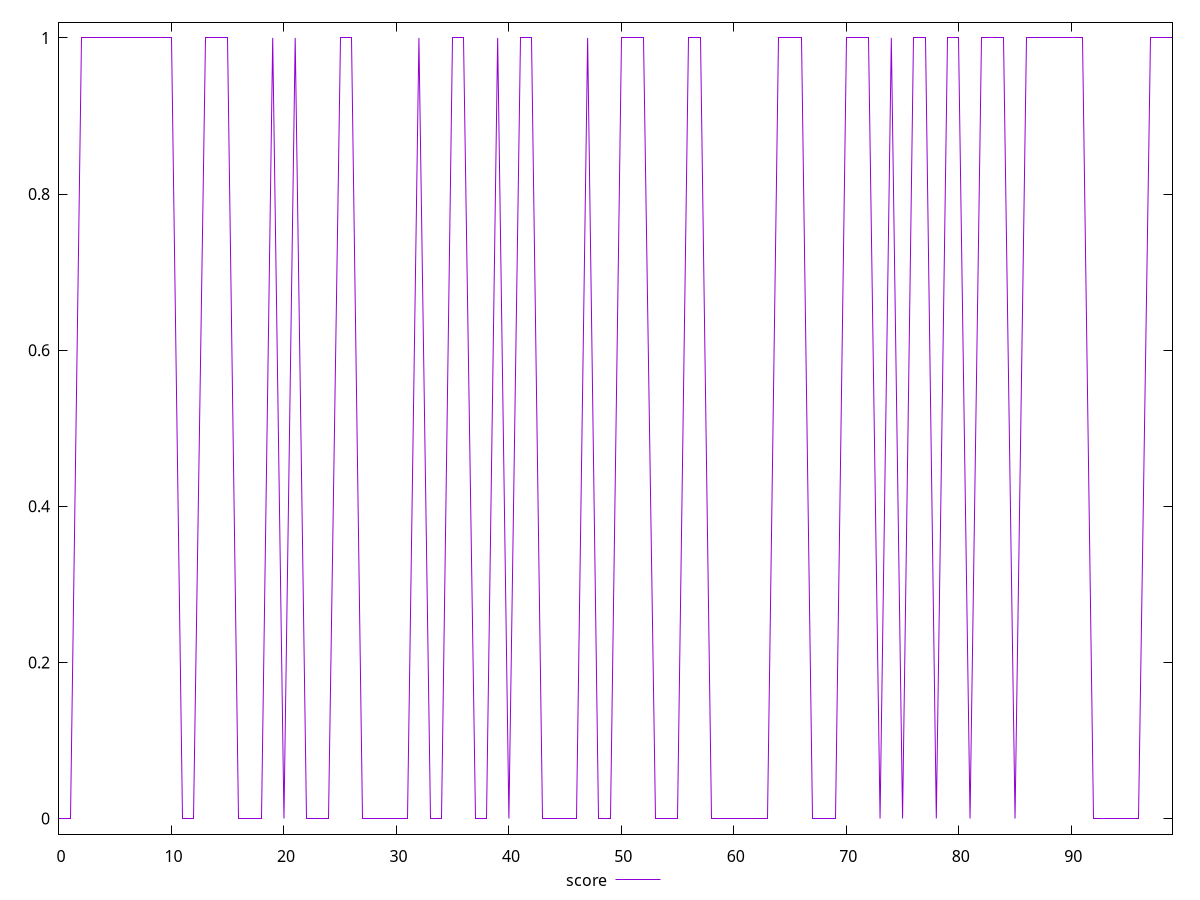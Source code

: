reset

$score <<EOF
0 0
1 0
2 1
3 1
4 1
5 1
6 1
7 1
8 1
9 1
10 1
11 0
12 0
13 1
14 1
15 1
16 0
17 0
18 0
19 1
20 0
21 1
22 0
23 0
24 0
25 1
26 1
27 0
28 0
29 0
30 0
31 0
32 1
33 0
34 0
35 1
36 1
37 0
38 0
39 1
40 0
41 1
42 1
43 0
44 0
45 0
46 0
47 1
48 0
49 0
50 1
51 1
52 1
53 0
54 0
55 0
56 1
57 1
58 0
59 0
60 0
61 0
62 0
63 0
64 1
65 1
66 1
67 0
68 0
69 0
70 1
71 1
72 1
73 0
74 1
75 0
76 1
77 1
78 0
79 1
80 1
81 0
82 1
83 1
84 1
85 0
86 1
87 1
88 1
89 1
90 1
91 1
92 0
93 0
94 0
95 0
96 0
97 1
98 1
99 1
EOF

set key outside below
set xrange [0:99]
set yrange [-0.02:1.02]
set trange [-0.02:1.02]
set terminal svg size 640, 500 enhanced background rgb 'white'
set output "report_00013_2021-02-09T12-04-24.940Z/third-party-summary/samples/pages+cached+noadtech/score/values.svg"

plot $score title "score" with line

reset
